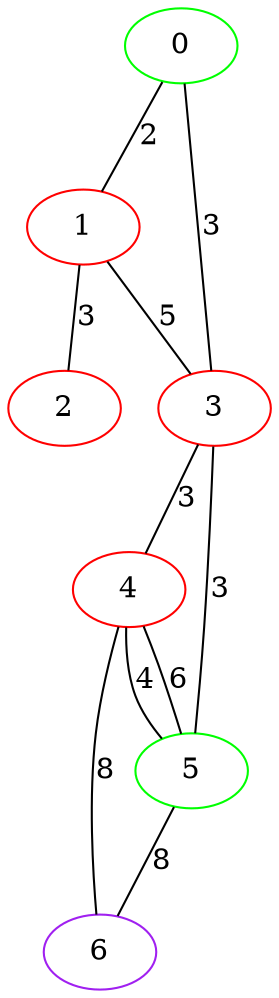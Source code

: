 graph "" {
0 [color=green, weight=2];
1 [color=red, weight=1];
2 [color=red, weight=1];
3 [color=red, weight=1];
4 [color=red, weight=1];
5 [color=green, weight=2];
6 [color=purple, weight=4];
0 -- 1  [key=0, label=2];
0 -- 3  [key=0, label=3];
1 -- 2  [key=0, label=3];
1 -- 3  [key=0, label=5];
3 -- 4  [key=0, label=3];
3 -- 5  [key=0, label=3];
4 -- 5  [key=0, label=6];
4 -- 5  [key=1, label=4];
4 -- 6  [key=0, label=8];
5 -- 6  [key=0, label=8];
}
